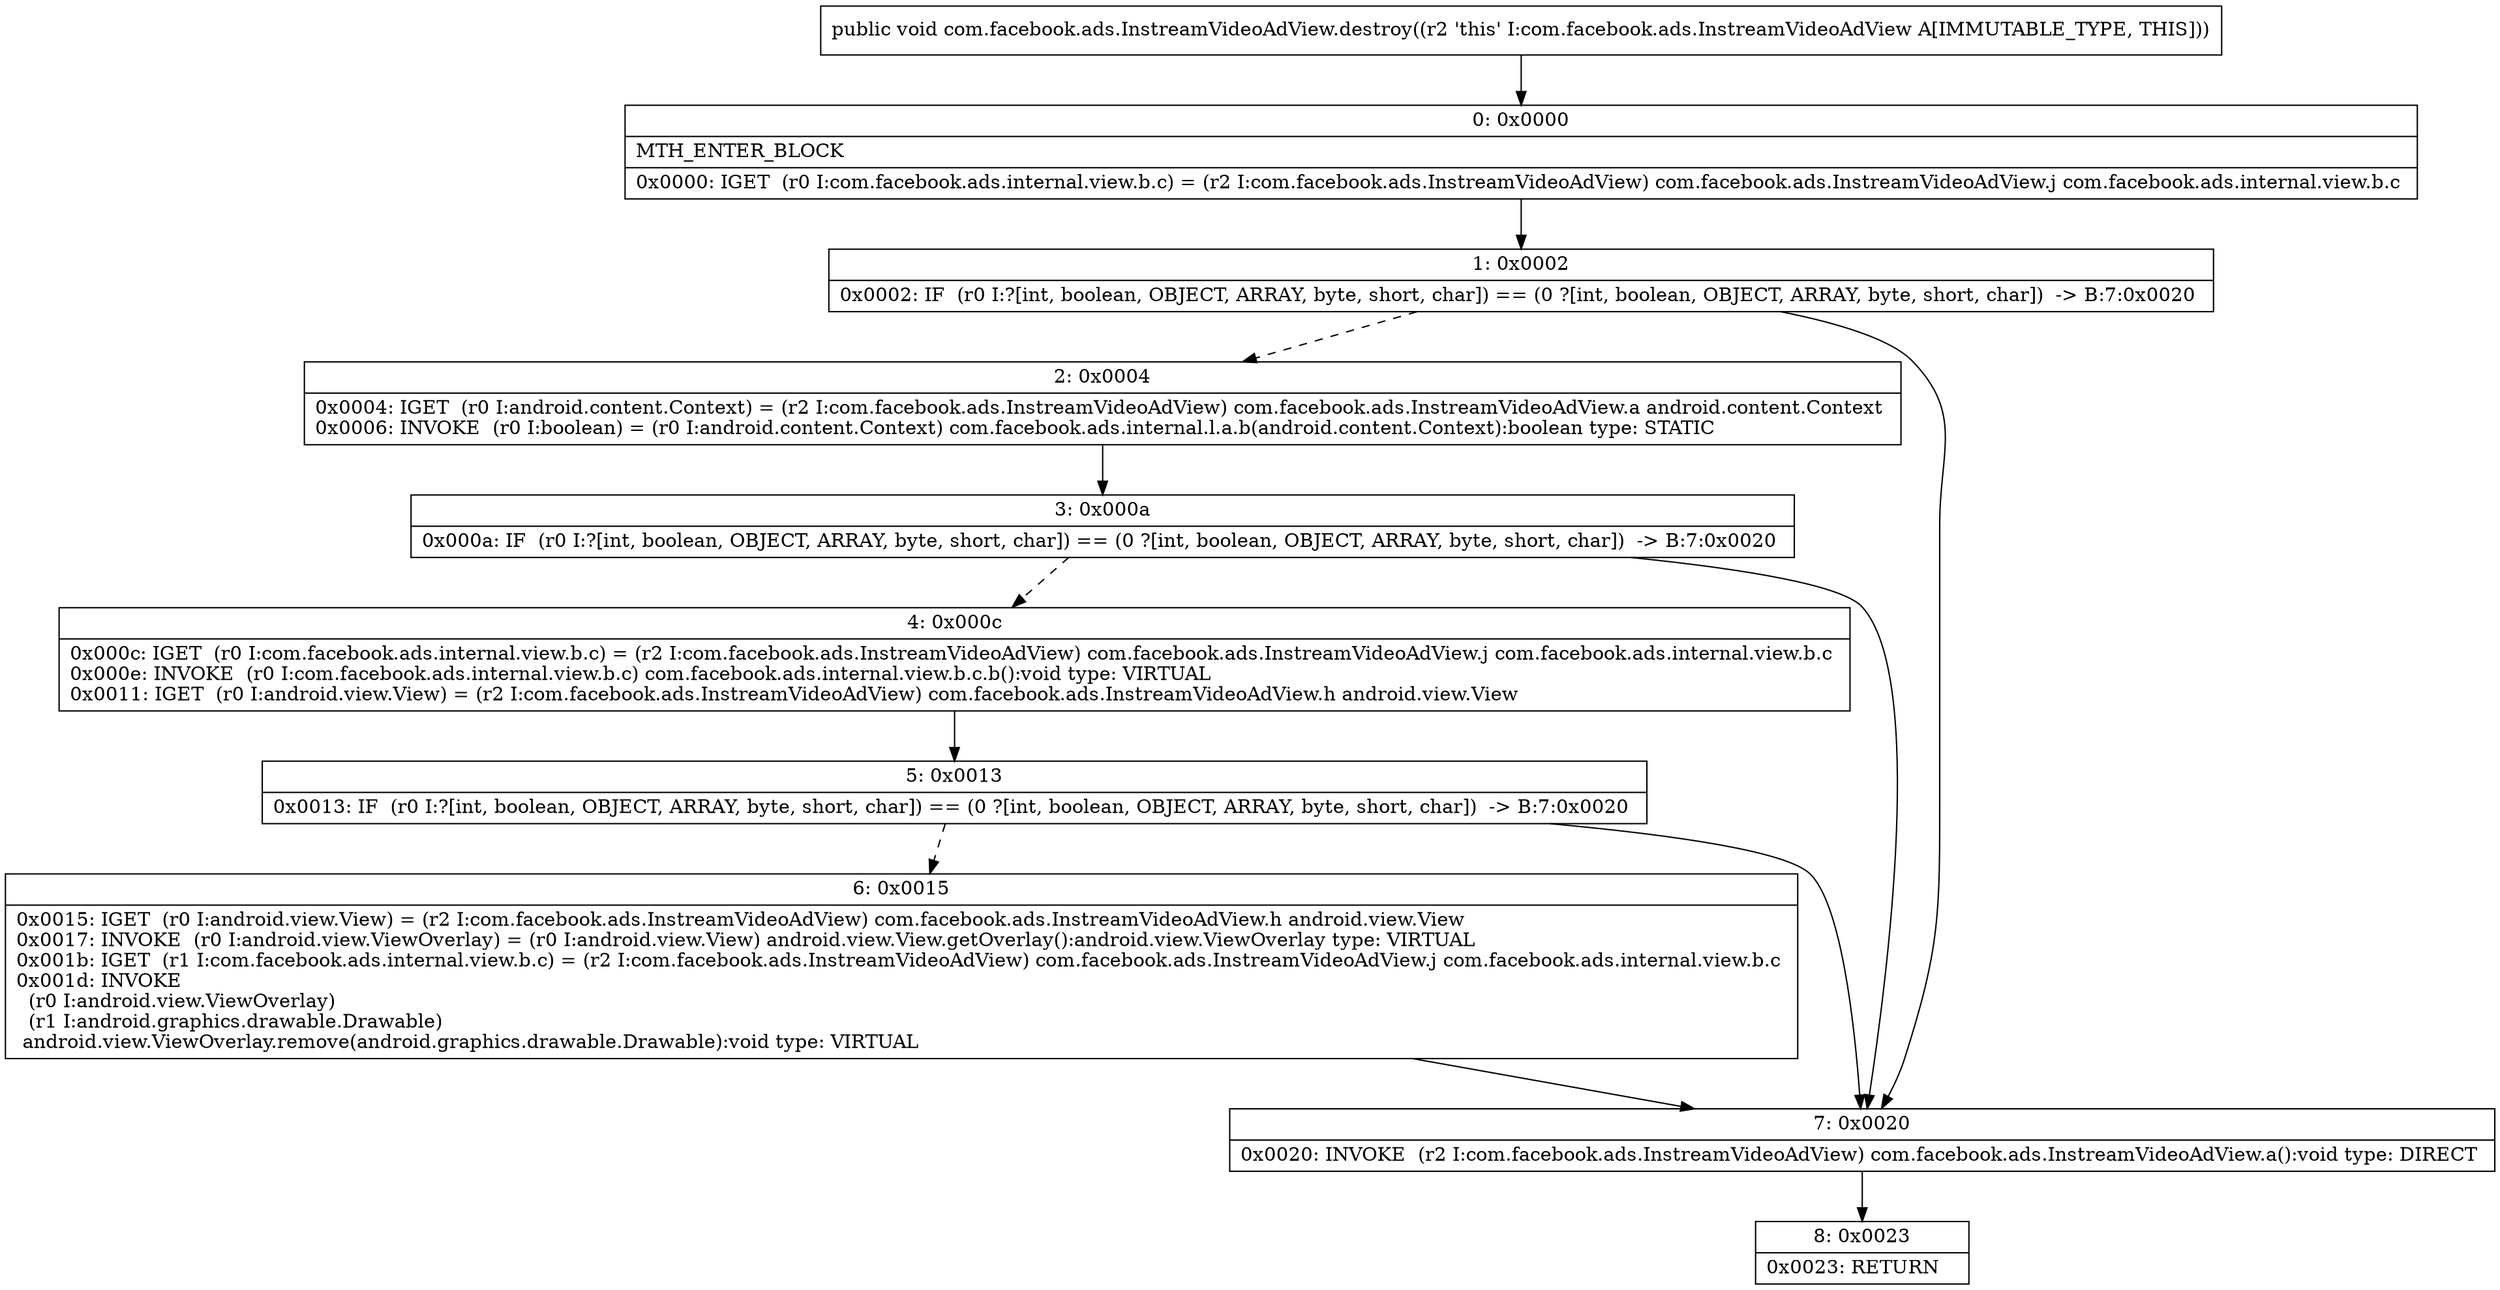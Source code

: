 digraph "CFG forcom.facebook.ads.InstreamVideoAdView.destroy()V" {
Node_0 [shape=record,label="{0\:\ 0x0000|MTH_ENTER_BLOCK\l|0x0000: IGET  (r0 I:com.facebook.ads.internal.view.b.c) = (r2 I:com.facebook.ads.InstreamVideoAdView) com.facebook.ads.InstreamVideoAdView.j com.facebook.ads.internal.view.b.c \l}"];
Node_1 [shape=record,label="{1\:\ 0x0002|0x0002: IF  (r0 I:?[int, boolean, OBJECT, ARRAY, byte, short, char]) == (0 ?[int, boolean, OBJECT, ARRAY, byte, short, char])  \-\> B:7:0x0020 \l}"];
Node_2 [shape=record,label="{2\:\ 0x0004|0x0004: IGET  (r0 I:android.content.Context) = (r2 I:com.facebook.ads.InstreamVideoAdView) com.facebook.ads.InstreamVideoAdView.a android.content.Context \l0x0006: INVOKE  (r0 I:boolean) = (r0 I:android.content.Context) com.facebook.ads.internal.l.a.b(android.content.Context):boolean type: STATIC \l}"];
Node_3 [shape=record,label="{3\:\ 0x000a|0x000a: IF  (r0 I:?[int, boolean, OBJECT, ARRAY, byte, short, char]) == (0 ?[int, boolean, OBJECT, ARRAY, byte, short, char])  \-\> B:7:0x0020 \l}"];
Node_4 [shape=record,label="{4\:\ 0x000c|0x000c: IGET  (r0 I:com.facebook.ads.internal.view.b.c) = (r2 I:com.facebook.ads.InstreamVideoAdView) com.facebook.ads.InstreamVideoAdView.j com.facebook.ads.internal.view.b.c \l0x000e: INVOKE  (r0 I:com.facebook.ads.internal.view.b.c) com.facebook.ads.internal.view.b.c.b():void type: VIRTUAL \l0x0011: IGET  (r0 I:android.view.View) = (r2 I:com.facebook.ads.InstreamVideoAdView) com.facebook.ads.InstreamVideoAdView.h android.view.View \l}"];
Node_5 [shape=record,label="{5\:\ 0x0013|0x0013: IF  (r0 I:?[int, boolean, OBJECT, ARRAY, byte, short, char]) == (0 ?[int, boolean, OBJECT, ARRAY, byte, short, char])  \-\> B:7:0x0020 \l}"];
Node_6 [shape=record,label="{6\:\ 0x0015|0x0015: IGET  (r0 I:android.view.View) = (r2 I:com.facebook.ads.InstreamVideoAdView) com.facebook.ads.InstreamVideoAdView.h android.view.View \l0x0017: INVOKE  (r0 I:android.view.ViewOverlay) = (r0 I:android.view.View) android.view.View.getOverlay():android.view.ViewOverlay type: VIRTUAL \l0x001b: IGET  (r1 I:com.facebook.ads.internal.view.b.c) = (r2 I:com.facebook.ads.InstreamVideoAdView) com.facebook.ads.InstreamVideoAdView.j com.facebook.ads.internal.view.b.c \l0x001d: INVOKE  \l  (r0 I:android.view.ViewOverlay)\l  (r1 I:android.graphics.drawable.Drawable)\l android.view.ViewOverlay.remove(android.graphics.drawable.Drawable):void type: VIRTUAL \l}"];
Node_7 [shape=record,label="{7\:\ 0x0020|0x0020: INVOKE  (r2 I:com.facebook.ads.InstreamVideoAdView) com.facebook.ads.InstreamVideoAdView.a():void type: DIRECT \l}"];
Node_8 [shape=record,label="{8\:\ 0x0023|0x0023: RETURN   \l}"];
MethodNode[shape=record,label="{public void com.facebook.ads.InstreamVideoAdView.destroy((r2 'this' I:com.facebook.ads.InstreamVideoAdView A[IMMUTABLE_TYPE, THIS])) }"];
MethodNode -> Node_0;
Node_0 -> Node_1;
Node_1 -> Node_2[style=dashed];
Node_1 -> Node_7;
Node_2 -> Node_3;
Node_3 -> Node_4[style=dashed];
Node_3 -> Node_7;
Node_4 -> Node_5;
Node_5 -> Node_6[style=dashed];
Node_5 -> Node_7;
Node_6 -> Node_7;
Node_7 -> Node_8;
}

